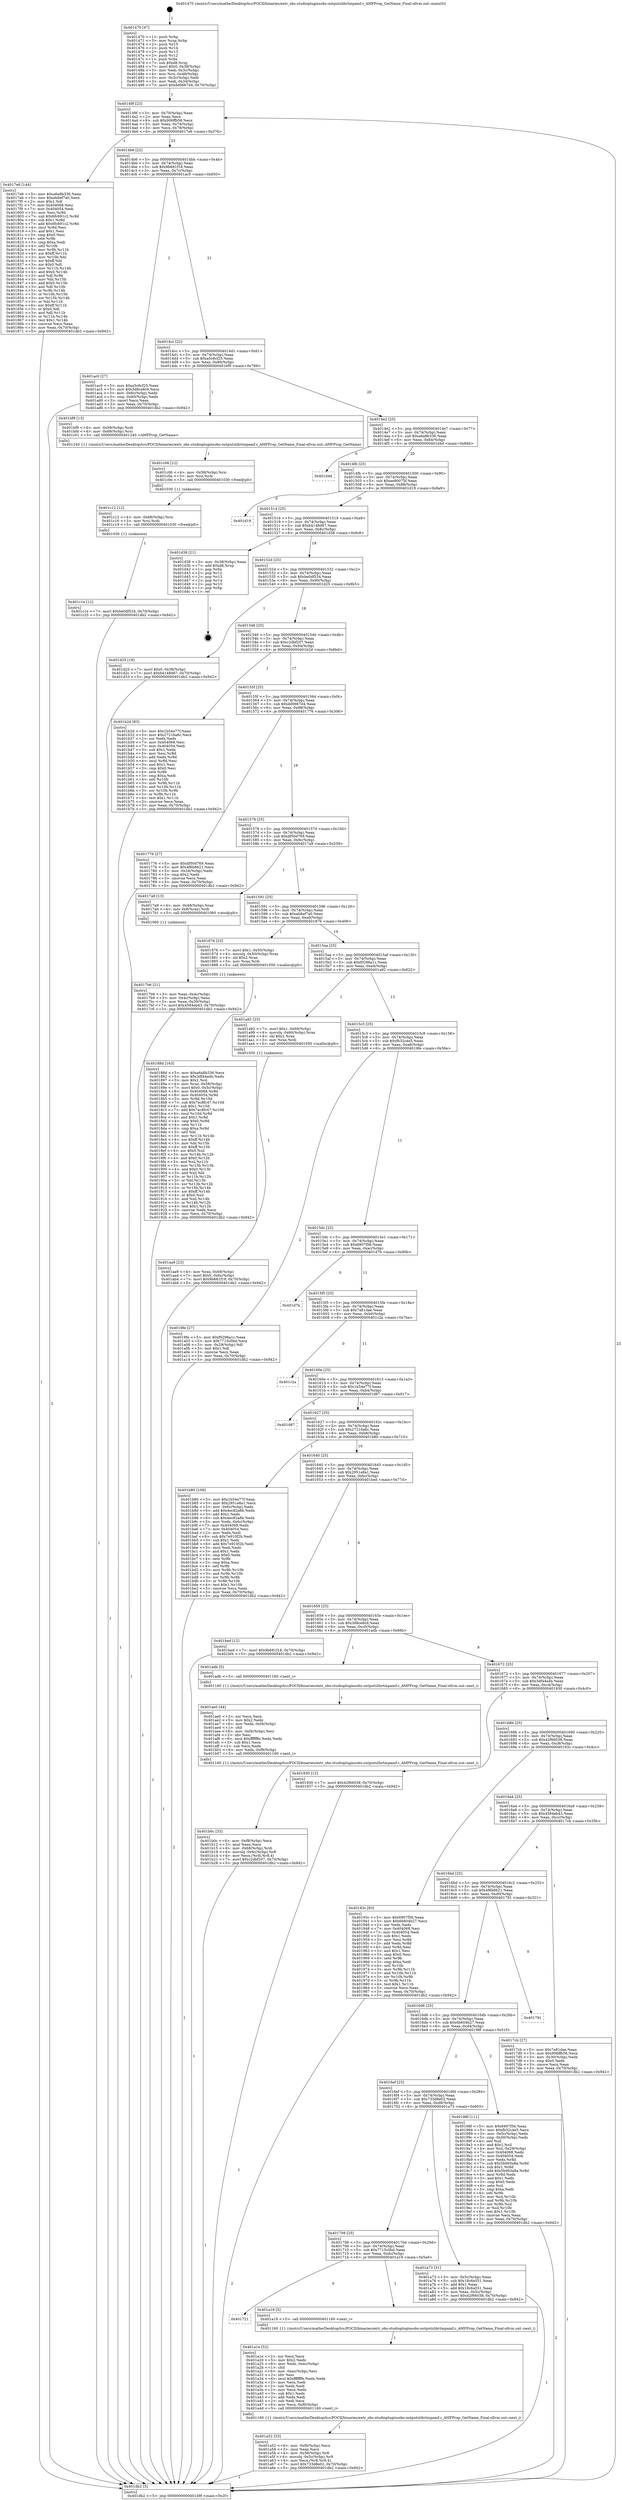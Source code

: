 digraph "0x401470" {
  label = "0x401470 (/mnt/c/Users/mathe/Desktop/tcc/POCII/binaries/extr_obs-studiopluginsobs-outputslibrtmpamf.c_AMFProp_GetName_Final-ollvm.out::main(0))"
  labelloc = "t"
  node[shape=record]

  Entry [label="",width=0.3,height=0.3,shape=circle,fillcolor=black,style=filled]
  "0x40149f" [label="{
     0x40149f [23]\l
     | [instrs]\l
     &nbsp;&nbsp;0x40149f \<+3\>: mov -0x70(%rbp),%eax\l
     &nbsp;&nbsp;0x4014a2 \<+2\>: mov %eax,%ecx\l
     &nbsp;&nbsp;0x4014a4 \<+6\>: sub $0x906ffb56,%ecx\l
     &nbsp;&nbsp;0x4014aa \<+3\>: mov %eax,-0x74(%rbp)\l
     &nbsp;&nbsp;0x4014ad \<+3\>: mov %ecx,-0x78(%rbp)\l
     &nbsp;&nbsp;0x4014b0 \<+6\>: je 00000000004017e6 \<main+0x376\>\l
  }"]
  "0x4017e6" [label="{
     0x4017e6 [144]\l
     | [instrs]\l
     &nbsp;&nbsp;0x4017e6 \<+5\>: mov $0xa6a8b336,%eax\l
     &nbsp;&nbsp;0x4017eb \<+5\>: mov $0xeb8ef7a0,%ecx\l
     &nbsp;&nbsp;0x4017f0 \<+2\>: mov $0x1,%dl\l
     &nbsp;&nbsp;0x4017f2 \<+7\>: mov 0x404068,%esi\l
     &nbsp;&nbsp;0x4017f9 \<+7\>: mov 0x404054,%edi\l
     &nbsp;&nbsp;0x401800 \<+3\>: mov %esi,%r8d\l
     &nbsp;&nbsp;0x401803 \<+7\>: sub $0x6fc691c2,%r8d\l
     &nbsp;&nbsp;0x40180a \<+4\>: sub $0x1,%r8d\l
     &nbsp;&nbsp;0x40180e \<+7\>: add $0x6fc691c2,%r8d\l
     &nbsp;&nbsp;0x401815 \<+4\>: imul %r8d,%esi\l
     &nbsp;&nbsp;0x401819 \<+3\>: and $0x1,%esi\l
     &nbsp;&nbsp;0x40181c \<+3\>: cmp $0x0,%esi\l
     &nbsp;&nbsp;0x40181f \<+4\>: sete %r9b\l
     &nbsp;&nbsp;0x401823 \<+3\>: cmp $0xa,%edi\l
     &nbsp;&nbsp;0x401826 \<+4\>: setl %r10b\l
     &nbsp;&nbsp;0x40182a \<+3\>: mov %r9b,%r11b\l
     &nbsp;&nbsp;0x40182d \<+4\>: xor $0xff,%r11b\l
     &nbsp;&nbsp;0x401831 \<+3\>: mov %r10b,%bl\l
     &nbsp;&nbsp;0x401834 \<+3\>: xor $0xff,%bl\l
     &nbsp;&nbsp;0x401837 \<+3\>: xor $0x0,%dl\l
     &nbsp;&nbsp;0x40183a \<+3\>: mov %r11b,%r14b\l
     &nbsp;&nbsp;0x40183d \<+4\>: and $0x0,%r14b\l
     &nbsp;&nbsp;0x401841 \<+3\>: and %dl,%r9b\l
     &nbsp;&nbsp;0x401844 \<+3\>: mov %bl,%r15b\l
     &nbsp;&nbsp;0x401847 \<+4\>: and $0x0,%r15b\l
     &nbsp;&nbsp;0x40184b \<+3\>: and %dl,%r10b\l
     &nbsp;&nbsp;0x40184e \<+3\>: or %r9b,%r14b\l
     &nbsp;&nbsp;0x401851 \<+3\>: or %r10b,%r15b\l
     &nbsp;&nbsp;0x401854 \<+3\>: xor %r15b,%r14b\l
     &nbsp;&nbsp;0x401857 \<+3\>: or %bl,%r11b\l
     &nbsp;&nbsp;0x40185a \<+4\>: xor $0xff,%r11b\l
     &nbsp;&nbsp;0x40185e \<+3\>: or $0x0,%dl\l
     &nbsp;&nbsp;0x401861 \<+3\>: and %dl,%r11b\l
     &nbsp;&nbsp;0x401864 \<+3\>: or %r11b,%r14b\l
     &nbsp;&nbsp;0x401867 \<+4\>: test $0x1,%r14b\l
     &nbsp;&nbsp;0x40186b \<+3\>: cmovne %ecx,%eax\l
     &nbsp;&nbsp;0x40186e \<+3\>: mov %eax,-0x70(%rbp)\l
     &nbsp;&nbsp;0x401871 \<+5\>: jmp 0000000000401db2 \<main+0x942\>\l
  }"]
  "0x4014b6" [label="{
     0x4014b6 [22]\l
     | [instrs]\l
     &nbsp;&nbsp;0x4014b6 \<+5\>: jmp 00000000004014bb \<main+0x4b\>\l
     &nbsp;&nbsp;0x4014bb \<+3\>: mov -0x74(%rbp),%eax\l
     &nbsp;&nbsp;0x4014be \<+5\>: sub $0x9b681f18,%eax\l
     &nbsp;&nbsp;0x4014c3 \<+3\>: mov %eax,-0x7c(%rbp)\l
     &nbsp;&nbsp;0x4014c6 \<+6\>: je 0000000000401ac0 \<main+0x650\>\l
  }"]
  Exit [label="",width=0.3,height=0.3,shape=circle,fillcolor=black,style=filled,peripheries=2]
  "0x401ac0" [label="{
     0x401ac0 [27]\l
     | [instrs]\l
     &nbsp;&nbsp;0x401ac0 \<+5\>: mov $0xa5c6cf25,%eax\l
     &nbsp;&nbsp;0x401ac5 \<+5\>: mov $0x3d8ce8c9,%ecx\l
     &nbsp;&nbsp;0x401aca \<+3\>: mov -0x6c(%rbp),%edx\l
     &nbsp;&nbsp;0x401acd \<+3\>: cmp -0x60(%rbp),%edx\l
     &nbsp;&nbsp;0x401ad0 \<+3\>: cmovl %ecx,%eax\l
     &nbsp;&nbsp;0x401ad3 \<+3\>: mov %eax,-0x70(%rbp)\l
     &nbsp;&nbsp;0x401ad6 \<+5\>: jmp 0000000000401db2 \<main+0x942\>\l
  }"]
  "0x4014cc" [label="{
     0x4014cc [22]\l
     | [instrs]\l
     &nbsp;&nbsp;0x4014cc \<+5\>: jmp 00000000004014d1 \<main+0x61\>\l
     &nbsp;&nbsp;0x4014d1 \<+3\>: mov -0x74(%rbp),%eax\l
     &nbsp;&nbsp;0x4014d4 \<+5\>: sub $0xa5c6cf25,%eax\l
     &nbsp;&nbsp;0x4014d9 \<+3\>: mov %eax,-0x80(%rbp)\l
     &nbsp;&nbsp;0x4014dc \<+6\>: je 0000000000401bf9 \<main+0x789\>\l
  }"]
  "0x401c1e" [label="{
     0x401c1e [12]\l
     | [instrs]\l
     &nbsp;&nbsp;0x401c1e \<+7\>: movl $0xbe0df534,-0x70(%rbp)\l
     &nbsp;&nbsp;0x401c25 \<+5\>: jmp 0000000000401db2 \<main+0x942\>\l
  }"]
  "0x401bf9" [label="{
     0x401bf9 [13]\l
     | [instrs]\l
     &nbsp;&nbsp;0x401bf9 \<+4\>: mov -0x58(%rbp),%rdi\l
     &nbsp;&nbsp;0x401bfd \<+4\>: mov -0x68(%rbp),%rsi\l
     &nbsp;&nbsp;0x401c01 \<+5\>: call 0000000000401240 \<AMFProp_GetName\>\l
     | [calls]\l
     &nbsp;&nbsp;0x401240 \{1\} (/mnt/c/Users/mathe/Desktop/tcc/POCII/binaries/extr_obs-studiopluginsobs-outputslibrtmpamf.c_AMFProp_GetName_Final-ollvm.out::AMFProp_GetName)\l
  }"]
  "0x4014e2" [label="{
     0x4014e2 [25]\l
     | [instrs]\l
     &nbsp;&nbsp;0x4014e2 \<+5\>: jmp 00000000004014e7 \<main+0x77\>\l
     &nbsp;&nbsp;0x4014e7 \<+3\>: mov -0x74(%rbp),%eax\l
     &nbsp;&nbsp;0x4014ea \<+5\>: sub $0xa6a8b336,%eax\l
     &nbsp;&nbsp;0x4014ef \<+6\>: mov %eax,-0x84(%rbp)\l
     &nbsp;&nbsp;0x4014f5 \<+6\>: je 0000000000401d4d \<main+0x8dd\>\l
  }"]
  "0x401c12" [label="{
     0x401c12 [12]\l
     | [instrs]\l
     &nbsp;&nbsp;0x401c12 \<+4\>: mov -0x68(%rbp),%rsi\l
     &nbsp;&nbsp;0x401c16 \<+3\>: mov %rsi,%rdi\l
     &nbsp;&nbsp;0x401c19 \<+5\>: call 0000000000401030 \<free@plt\>\l
     | [calls]\l
     &nbsp;&nbsp;0x401030 \{1\} (unknown)\l
  }"]
  "0x401d4d" [label="{
     0x401d4d\l
  }", style=dashed]
  "0x4014fb" [label="{
     0x4014fb [25]\l
     | [instrs]\l
     &nbsp;&nbsp;0x4014fb \<+5\>: jmp 0000000000401500 \<main+0x90\>\l
     &nbsp;&nbsp;0x401500 \<+3\>: mov -0x74(%rbp),%eax\l
     &nbsp;&nbsp;0x401503 \<+5\>: sub $0xae90075f,%eax\l
     &nbsp;&nbsp;0x401508 \<+6\>: mov %eax,-0x88(%rbp)\l
     &nbsp;&nbsp;0x40150e \<+6\>: je 0000000000401d19 \<main+0x8a9\>\l
  }"]
  "0x401c06" [label="{
     0x401c06 [12]\l
     | [instrs]\l
     &nbsp;&nbsp;0x401c06 \<+4\>: mov -0x58(%rbp),%rsi\l
     &nbsp;&nbsp;0x401c0a \<+3\>: mov %rsi,%rdi\l
     &nbsp;&nbsp;0x401c0d \<+5\>: call 0000000000401030 \<free@plt\>\l
     | [calls]\l
     &nbsp;&nbsp;0x401030 \{1\} (unknown)\l
  }"]
  "0x401d19" [label="{
     0x401d19\l
  }", style=dashed]
  "0x401514" [label="{
     0x401514 [25]\l
     | [instrs]\l
     &nbsp;&nbsp;0x401514 \<+5\>: jmp 0000000000401519 \<main+0xa9\>\l
     &nbsp;&nbsp;0x401519 \<+3\>: mov -0x74(%rbp),%eax\l
     &nbsp;&nbsp;0x40151c \<+5\>: sub $0xb4148d67,%eax\l
     &nbsp;&nbsp;0x401521 \<+6\>: mov %eax,-0x8c(%rbp)\l
     &nbsp;&nbsp;0x401527 \<+6\>: je 0000000000401d38 \<main+0x8c8\>\l
  }"]
  "0x401b0c" [label="{
     0x401b0c [33]\l
     | [instrs]\l
     &nbsp;&nbsp;0x401b0c \<+6\>: mov -0xf8(%rbp),%ecx\l
     &nbsp;&nbsp;0x401b12 \<+3\>: imul %eax,%ecx\l
     &nbsp;&nbsp;0x401b15 \<+4\>: mov -0x68(%rbp),%rdi\l
     &nbsp;&nbsp;0x401b19 \<+4\>: movslq -0x6c(%rbp),%r8\l
     &nbsp;&nbsp;0x401b1d \<+4\>: mov %ecx,(%rdi,%r8,4)\l
     &nbsp;&nbsp;0x401b21 \<+7\>: movl $0xc2dbf207,-0x70(%rbp)\l
     &nbsp;&nbsp;0x401b28 \<+5\>: jmp 0000000000401db2 \<main+0x942\>\l
  }"]
  "0x401d38" [label="{
     0x401d38 [21]\l
     | [instrs]\l
     &nbsp;&nbsp;0x401d38 \<+3\>: mov -0x38(%rbp),%eax\l
     &nbsp;&nbsp;0x401d3b \<+7\>: add $0xd8,%rsp\l
     &nbsp;&nbsp;0x401d42 \<+1\>: pop %rbx\l
     &nbsp;&nbsp;0x401d43 \<+2\>: pop %r12\l
     &nbsp;&nbsp;0x401d45 \<+2\>: pop %r13\l
     &nbsp;&nbsp;0x401d47 \<+2\>: pop %r14\l
     &nbsp;&nbsp;0x401d49 \<+2\>: pop %r15\l
     &nbsp;&nbsp;0x401d4b \<+1\>: pop %rbp\l
     &nbsp;&nbsp;0x401d4c \<+1\>: ret\l
  }"]
  "0x40152d" [label="{
     0x40152d [25]\l
     | [instrs]\l
     &nbsp;&nbsp;0x40152d \<+5\>: jmp 0000000000401532 \<main+0xc2\>\l
     &nbsp;&nbsp;0x401532 \<+3\>: mov -0x74(%rbp),%eax\l
     &nbsp;&nbsp;0x401535 \<+5\>: sub $0xbe0df534,%eax\l
     &nbsp;&nbsp;0x40153a \<+6\>: mov %eax,-0x90(%rbp)\l
     &nbsp;&nbsp;0x401540 \<+6\>: je 0000000000401d25 \<main+0x8b5\>\l
  }"]
  "0x401ae0" [label="{
     0x401ae0 [44]\l
     | [instrs]\l
     &nbsp;&nbsp;0x401ae0 \<+2\>: xor %ecx,%ecx\l
     &nbsp;&nbsp;0x401ae2 \<+5\>: mov $0x2,%edx\l
     &nbsp;&nbsp;0x401ae7 \<+6\>: mov %edx,-0xf4(%rbp)\l
     &nbsp;&nbsp;0x401aed \<+1\>: cltd\l
     &nbsp;&nbsp;0x401aee \<+6\>: mov -0xf4(%rbp),%esi\l
     &nbsp;&nbsp;0x401af4 \<+2\>: idiv %esi\l
     &nbsp;&nbsp;0x401af6 \<+6\>: imul $0xfffffffe,%edx,%edx\l
     &nbsp;&nbsp;0x401afc \<+3\>: sub $0x1,%ecx\l
     &nbsp;&nbsp;0x401aff \<+2\>: sub %ecx,%edx\l
     &nbsp;&nbsp;0x401b01 \<+6\>: mov %edx,-0xf8(%rbp)\l
     &nbsp;&nbsp;0x401b07 \<+5\>: call 0000000000401160 \<next_i\>\l
     | [calls]\l
     &nbsp;&nbsp;0x401160 \{1\} (/mnt/c/Users/mathe/Desktop/tcc/POCII/binaries/extr_obs-studiopluginsobs-outputslibrtmpamf.c_AMFProp_GetName_Final-ollvm.out::next_i)\l
  }"]
  "0x401d25" [label="{
     0x401d25 [19]\l
     | [instrs]\l
     &nbsp;&nbsp;0x401d25 \<+7\>: movl $0x0,-0x38(%rbp)\l
     &nbsp;&nbsp;0x401d2c \<+7\>: movl $0xb4148d67,-0x70(%rbp)\l
     &nbsp;&nbsp;0x401d33 \<+5\>: jmp 0000000000401db2 \<main+0x942\>\l
  }"]
  "0x401546" [label="{
     0x401546 [25]\l
     | [instrs]\l
     &nbsp;&nbsp;0x401546 \<+5\>: jmp 000000000040154b \<main+0xdb\>\l
     &nbsp;&nbsp;0x40154b \<+3\>: mov -0x74(%rbp),%eax\l
     &nbsp;&nbsp;0x40154e \<+5\>: sub $0xc2dbf207,%eax\l
     &nbsp;&nbsp;0x401553 \<+6\>: mov %eax,-0x94(%rbp)\l
     &nbsp;&nbsp;0x401559 \<+6\>: je 0000000000401b2d \<main+0x6bd\>\l
  }"]
  "0x401aa9" [label="{
     0x401aa9 [23]\l
     | [instrs]\l
     &nbsp;&nbsp;0x401aa9 \<+4\>: mov %rax,-0x68(%rbp)\l
     &nbsp;&nbsp;0x401aad \<+7\>: movl $0x0,-0x6c(%rbp)\l
     &nbsp;&nbsp;0x401ab4 \<+7\>: movl $0x9b681f18,-0x70(%rbp)\l
     &nbsp;&nbsp;0x401abb \<+5\>: jmp 0000000000401db2 \<main+0x942\>\l
  }"]
  "0x401b2d" [label="{
     0x401b2d [83]\l
     | [instrs]\l
     &nbsp;&nbsp;0x401b2d \<+5\>: mov $0x1b54e77f,%eax\l
     &nbsp;&nbsp;0x401b32 \<+5\>: mov $0x27216a6c,%ecx\l
     &nbsp;&nbsp;0x401b37 \<+2\>: xor %edx,%edx\l
     &nbsp;&nbsp;0x401b39 \<+7\>: mov 0x404068,%esi\l
     &nbsp;&nbsp;0x401b40 \<+7\>: mov 0x404054,%edi\l
     &nbsp;&nbsp;0x401b47 \<+3\>: sub $0x1,%edx\l
     &nbsp;&nbsp;0x401b4a \<+3\>: mov %esi,%r8d\l
     &nbsp;&nbsp;0x401b4d \<+3\>: add %edx,%r8d\l
     &nbsp;&nbsp;0x401b50 \<+4\>: imul %r8d,%esi\l
     &nbsp;&nbsp;0x401b54 \<+3\>: and $0x1,%esi\l
     &nbsp;&nbsp;0x401b57 \<+3\>: cmp $0x0,%esi\l
     &nbsp;&nbsp;0x401b5a \<+4\>: sete %r9b\l
     &nbsp;&nbsp;0x401b5e \<+3\>: cmp $0xa,%edi\l
     &nbsp;&nbsp;0x401b61 \<+4\>: setl %r10b\l
     &nbsp;&nbsp;0x401b65 \<+3\>: mov %r9b,%r11b\l
     &nbsp;&nbsp;0x401b68 \<+3\>: and %r10b,%r11b\l
     &nbsp;&nbsp;0x401b6b \<+3\>: xor %r10b,%r9b\l
     &nbsp;&nbsp;0x401b6e \<+3\>: or %r9b,%r11b\l
     &nbsp;&nbsp;0x401b71 \<+4\>: test $0x1,%r11b\l
     &nbsp;&nbsp;0x401b75 \<+3\>: cmovne %ecx,%eax\l
     &nbsp;&nbsp;0x401b78 \<+3\>: mov %eax,-0x70(%rbp)\l
     &nbsp;&nbsp;0x401b7b \<+5\>: jmp 0000000000401db2 \<main+0x942\>\l
  }"]
  "0x40155f" [label="{
     0x40155f [25]\l
     | [instrs]\l
     &nbsp;&nbsp;0x40155f \<+5\>: jmp 0000000000401564 \<main+0xf4\>\l
     &nbsp;&nbsp;0x401564 \<+3\>: mov -0x74(%rbp),%eax\l
     &nbsp;&nbsp;0x401567 \<+5\>: sub $0xdd0667d4,%eax\l
     &nbsp;&nbsp;0x40156c \<+6\>: mov %eax,-0x98(%rbp)\l
     &nbsp;&nbsp;0x401572 \<+6\>: je 0000000000401776 \<main+0x306\>\l
  }"]
  "0x401a52" [label="{
     0x401a52 [33]\l
     | [instrs]\l
     &nbsp;&nbsp;0x401a52 \<+6\>: mov -0xf0(%rbp),%ecx\l
     &nbsp;&nbsp;0x401a58 \<+3\>: imul %eax,%ecx\l
     &nbsp;&nbsp;0x401a5b \<+4\>: mov -0x58(%rbp),%r8\l
     &nbsp;&nbsp;0x401a5f \<+4\>: movslq -0x5c(%rbp),%r9\l
     &nbsp;&nbsp;0x401a63 \<+4\>: mov %ecx,(%r8,%r9,4)\l
     &nbsp;&nbsp;0x401a67 \<+7\>: movl $0x733d8e02,-0x70(%rbp)\l
     &nbsp;&nbsp;0x401a6e \<+5\>: jmp 0000000000401db2 \<main+0x942\>\l
  }"]
  "0x401776" [label="{
     0x401776 [27]\l
     | [instrs]\l
     &nbsp;&nbsp;0x401776 \<+5\>: mov $0xdf50d769,%eax\l
     &nbsp;&nbsp;0x40177b \<+5\>: mov $0x4f6b8621,%ecx\l
     &nbsp;&nbsp;0x401780 \<+3\>: mov -0x34(%rbp),%edx\l
     &nbsp;&nbsp;0x401783 \<+3\>: cmp $0x2,%edx\l
     &nbsp;&nbsp;0x401786 \<+3\>: cmovne %ecx,%eax\l
     &nbsp;&nbsp;0x401789 \<+3\>: mov %eax,-0x70(%rbp)\l
     &nbsp;&nbsp;0x40178c \<+5\>: jmp 0000000000401db2 \<main+0x942\>\l
  }"]
  "0x401578" [label="{
     0x401578 [25]\l
     | [instrs]\l
     &nbsp;&nbsp;0x401578 \<+5\>: jmp 000000000040157d \<main+0x10d\>\l
     &nbsp;&nbsp;0x40157d \<+3\>: mov -0x74(%rbp),%eax\l
     &nbsp;&nbsp;0x401580 \<+5\>: sub $0xdf50d769,%eax\l
     &nbsp;&nbsp;0x401585 \<+6\>: mov %eax,-0x9c(%rbp)\l
     &nbsp;&nbsp;0x40158b \<+6\>: je 00000000004017a9 \<main+0x339\>\l
  }"]
  "0x401db2" [label="{
     0x401db2 [5]\l
     | [instrs]\l
     &nbsp;&nbsp;0x401db2 \<+5\>: jmp 000000000040149f \<main+0x2f\>\l
  }"]
  "0x401470" [label="{
     0x401470 [47]\l
     | [instrs]\l
     &nbsp;&nbsp;0x401470 \<+1\>: push %rbp\l
     &nbsp;&nbsp;0x401471 \<+3\>: mov %rsp,%rbp\l
     &nbsp;&nbsp;0x401474 \<+2\>: push %r15\l
     &nbsp;&nbsp;0x401476 \<+2\>: push %r14\l
     &nbsp;&nbsp;0x401478 \<+2\>: push %r13\l
     &nbsp;&nbsp;0x40147a \<+2\>: push %r12\l
     &nbsp;&nbsp;0x40147c \<+1\>: push %rbx\l
     &nbsp;&nbsp;0x40147d \<+7\>: sub $0xd8,%rsp\l
     &nbsp;&nbsp;0x401484 \<+7\>: movl $0x0,-0x38(%rbp)\l
     &nbsp;&nbsp;0x40148b \<+3\>: mov %edi,-0x3c(%rbp)\l
     &nbsp;&nbsp;0x40148e \<+4\>: mov %rsi,-0x48(%rbp)\l
     &nbsp;&nbsp;0x401492 \<+3\>: mov -0x3c(%rbp),%edi\l
     &nbsp;&nbsp;0x401495 \<+3\>: mov %edi,-0x34(%rbp)\l
     &nbsp;&nbsp;0x401498 \<+7\>: movl $0xdd0667d4,-0x70(%rbp)\l
  }"]
  "0x401a1e" [label="{
     0x401a1e [52]\l
     | [instrs]\l
     &nbsp;&nbsp;0x401a1e \<+2\>: xor %ecx,%ecx\l
     &nbsp;&nbsp;0x401a20 \<+5\>: mov $0x2,%edx\l
     &nbsp;&nbsp;0x401a25 \<+6\>: mov %edx,-0xec(%rbp)\l
     &nbsp;&nbsp;0x401a2b \<+1\>: cltd\l
     &nbsp;&nbsp;0x401a2c \<+6\>: mov -0xec(%rbp),%esi\l
     &nbsp;&nbsp;0x401a32 \<+2\>: idiv %esi\l
     &nbsp;&nbsp;0x401a34 \<+6\>: imul $0xfffffffe,%edx,%edx\l
     &nbsp;&nbsp;0x401a3a \<+2\>: mov %ecx,%edi\l
     &nbsp;&nbsp;0x401a3c \<+2\>: sub %edx,%edi\l
     &nbsp;&nbsp;0x401a3e \<+2\>: mov %ecx,%edx\l
     &nbsp;&nbsp;0x401a40 \<+3\>: sub $0x1,%edx\l
     &nbsp;&nbsp;0x401a43 \<+2\>: add %edx,%edi\l
     &nbsp;&nbsp;0x401a45 \<+2\>: sub %edi,%ecx\l
     &nbsp;&nbsp;0x401a47 \<+6\>: mov %ecx,-0xf0(%rbp)\l
     &nbsp;&nbsp;0x401a4d \<+5\>: call 0000000000401160 \<next_i\>\l
     | [calls]\l
     &nbsp;&nbsp;0x401160 \{1\} (/mnt/c/Users/mathe/Desktop/tcc/POCII/binaries/extr_obs-studiopluginsobs-outputslibrtmpamf.c_AMFProp_GetName_Final-ollvm.out::next_i)\l
  }"]
  "0x4017a9" [label="{
     0x4017a9 [13]\l
     | [instrs]\l
     &nbsp;&nbsp;0x4017a9 \<+4\>: mov -0x48(%rbp),%rax\l
     &nbsp;&nbsp;0x4017ad \<+4\>: mov 0x8(%rax),%rdi\l
     &nbsp;&nbsp;0x4017b1 \<+5\>: call 0000000000401060 \<atoi@plt\>\l
     | [calls]\l
     &nbsp;&nbsp;0x401060 \{1\} (unknown)\l
  }"]
  "0x401591" [label="{
     0x401591 [25]\l
     | [instrs]\l
     &nbsp;&nbsp;0x401591 \<+5\>: jmp 0000000000401596 \<main+0x126\>\l
     &nbsp;&nbsp;0x401596 \<+3\>: mov -0x74(%rbp),%eax\l
     &nbsp;&nbsp;0x401599 \<+5\>: sub $0xeb8ef7a0,%eax\l
     &nbsp;&nbsp;0x40159e \<+6\>: mov %eax,-0xa0(%rbp)\l
     &nbsp;&nbsp;0x4015a4 \<+6\>: je 0000000000401876 \<main+0x406\>\l
  }"]
  "0x4017b6" [label="{
     0x4017b6 [21]\l
     | [instrs]\l
     &nbsp;&nbsp;0x4017b6 \<+3\>: mov %eax,-0x4c(%rbp)\l
     &nbsp;&nbsp;0x4017b9 \<+3\>: mov -0x4c(%rbp),%eax\l
     &nbsp;&nbsp;0x4017bc \<+3\>: mov %eax,-0x30(%rbp)\l
     &nbsp;&nbsp;0x4017bf \<+7\>: movl $0x4584eb43,-0x70(%rbp)\l
     &nbsp;&nbsp;0x4017c6 \<+5\>: jmp 0000000000401db2 \<main+0x942\>\l
  }"]
  "0x401721" [label="{
     0x401721\l
  }", style=dashed]
  "0x401876" [label="{
     0x401876 [23]\l
     | [instrs]\l
     &nbsp;&nbsp;0x401876 \<+7\>: movl $0x1,-0x50(%rbp)\l
     &nbsp;&nbsp;0x40187d \<+4\>: movslq -0x50(%rbp),%rax\l
     &nbsp;&nbsp;0x401881 \<+4\>: shl $0x2,%rax\l
     &nbsp;&nbsp;0x401885 \<+3\>: mov %rax,%rdi\l
     &nbsp;&nbsp;0x401888 \<+5\>: call 0000000000401050 \<malloc@plt\>\l
     | [calls]\l
     &nbsp;&nbsp;0x401050 \{1\} (unknown)\l
  }"]
  "0x4015aa" [label="{
     0x4015aa [25]\l
     | [instrs]\l
     &nbsp;&nbsp;0x4015aa \<+5\>: jmp 00000000004015af \<main+0x13f\>\l
     &nbsp;&nbsp;0x4015af \<+3\>: mov -0x74(%rbp),%eax\l
     &nbsp;&nbsp;0x4015b2 \<+5\>: sub $0xf0296a1c,%eax\l
     &nbsp;&nbsp;0x4015b7 \<+6\>: mov %eax,-0xa4(%rbp)\l
     &nbsp;&nbsp;0x4015bd \<+6\>: je 0000000000401a92 \<main+0x622\>\l
  }"]
  "0x401a19" [label="{
     0x401a19 [5]\l
     | [instrs]\l
     &nbsp;&nbsp;0x401a19 \<+5\>: call 0000000000401160 \<next_i\>\l
     | [calls]\l
     &nbsp;&nbsp;0x401160 \{1\} (/mnt/c/Users/mathe/Desktop/tcc/POCII/binaries/extr_obs-studiopluginsobs-outputslibrtmpamf.c_AMFProp_GetName_Final-ollvm.out::next_i)\l
  }"]
  "0x401a92" [label="{
     0x401a92 [23]\l
     | [instrs]\l
     &nbsp;&nbsp;0x401a92 \<+7\>: movl $0x1,-0x60(%rbp)\l
     &nbsp;&nbsp;0x401a99 \<+4\>: movslq -0x60(%rbp),%rax\l
     &nbsp;&nbsp;0x401a9d \<+4\>: shl $0x2,%rax\l
     &nbsp;&nbsp;0x401aa1 \<+3\>: mov %rax,%rdi\l
     &nbsp;&nbsp;0x401aa4 \<+5\>: call 0000000000401050 \<malloc@plt\>\l
     | [calls]\l
     &nbsp;&nbsp;0x401050 \{1\} (unknown)\l
  }"]
  "0x4015c3" [label="{
     0x4015c3 [25]\l
     | [instrs]\l
     &nbsp;&nbsp;0x4015c3 \<+5\>: jmp 00000000004015c8 \<main+0x158\>\l
     &nbsp;&nbsp;0x4015c8 \<+3\>: mov -0x74(%rbp),%eax\l
     &nbsp;&nbsp;0x4015cb \<+5\>: sub $0xfb32c4e5,%eax\l
     &nbsp;&nbsp;0x4015d0 \<+6\>: mov %eax,-0xa8(%rbp)\l
     &nbsp;&nbsp;0x4015d6 \<+6\>: je 00000000004019fe \<main+0x58e\>\l
  }"]
  "0x401708" [label="{
     0x401708 [25]\l
     | [instrs]\l
     &nbsp;&nbsp;0x401708 \<+5\>: jmp 000000000040170d \<main+0x29d\>\l
     &nbsp;&nbsp;0x40170d \<+3\>: mov -0x74(%rbp),%eax\l
     &nbsp;&nbsp;0x401710 \<+5\>: sub $0x7715c0bd,%eax\l
     &nbsp;&nbsp;0x401715 \<+6\>: mov %eax,-0xdc(%rbp)\l
     &nbsp;&nbsp;0x40171b \<+6\>: je 0000000000401a19 \<main+0x5a9\>\l
  }"]
  "0x4019fe" [label="{
     0x4019fe [27]\l
     | [instrs]\l
     &nbsp;&nbsp;0x4019fe \<+5\>: mov $0xf0296a1c,%eax\l
     &nbsp;&nbsp;0x401a03 \<+5\>: mov $0x7715c0bd,%ecx\l
     &nbsp;&nbsp;0x401a08 \<+3\>: mov -0x29(%rbp),%dl\l
     &nbsp;&nbsp;0x401a0b \<+3\>: test $0x1,%dl\l
     &nbsp;&nbsp;0x401a0e \<+3\>: cmovne %ecx,%eax\l
     &nbsp;&nbsp;0x401a11 \<+3\>: mov %eax,-0x70(%rbp)\l
     &nbsp;&nbsp;0x401a14 \<+5\>: jmp 0000000000401db2 \<main+0x942\>\l
  }"]
  "0x4015dc" [label="{
     0x4015dc [25]\l
     | [instrs]\l
     &nbsp;&nbsp;0x4015dc \<+5\>: jmp 00000000004015e1 \<main+0x171\>\l
     &nbsp;&nbsp;0x4015e1 \<+3\>: mov -0x74(%rbp),%eax\l
     &nbsp;&nbsp;0x4015e4 \<+5\>: sub $0x6907f56,%eax\l
     &nbsp;&nbsp;0x4015e9 \<+6\>: mov %eax,-0xac(%rbp)\l
     &nbsp;&nbsp;0x4015ef \<+6\>: je 0000000000401d7b \<main+0x90b\>\l
  }"]
  "0x401a73" [label="{
     0x401a73 [31]\l
     | [instrs]\l
     &nbsp;&nbsp;0x401a73 \<+3\>: mov -0x5c(%rbp),%eax\l
     &nbsp;&nbsp;0x401a76 \<+5\>: sub $0x18c6a551,%eax\l
     &nbsp;&nbsp;0x401a7b \<+3\>: add $0x1,%eax\l
     &nbsp;&nbsp;0x401a7e \<+5\>: add $0x18c6a551,%eax\l
     &nbsp;&nbsp;0x401a83 \<+3\>: mov %eax,-0x5c(%rbp)\l
     &nbsp;&nbsp;0x401a86 \<+7\>: movl $0x42f66038,-0x70(%rbp)\l
     &nbsp;&nbsp;0x401a8d \<+5\>: jmp 0000000000401db2 \<main+0x942\>\l
  }"]
  "0x401d7b" [label="{
     0x401d7b\l
  }", style=dashed]
  "0x4015f5" [label="{
     0x4015f5 [25]\l
     | [instrs]\l
     &nbsp;&nbsp;0x4015f5 \<+5\>: jmp 00000000004015fa \<main+0x18a\>\l
     &nbsp;&nbsp;0x4015fa \<+3\>: mov -0x74(%rbp),%eax\l
     &nbsp;&nbsp;0x4015fd \<+5\>: sub $0x7a81dae,%eax\l
     &nbsp;&nbsp;0x401602 \<+6\>: mov %eax,-0xb0(%rbp)\l
     &nbsp;&nbsp;0x401608 \<+6\>: je 0000000000401c2a \<main+0x7ba\>\l
  }"]
  "0x4016ef" [label="{
     0x4016ef [25]\l
     | [instrs]\l
     &nbsp;&nbsp;0x4016ef \<+5\>: jmp 00000000004016f4 \<main+0x284\>\l
     &nbsp;&nbsp;0x4016f4 \<+3\>: mov -0x74(%rbp),%eax\l
     &nbsp;&nbsp;0x4016f7 \<+5\>: sub $0x733d8e02,%eax\l
     &nbsp;&nbsp;0x4016fc \<+6\>: mov %eax,-0xd8(%rbp)\l
     &nbsp;&nbsp;0x401702 \<+6\>: je 0000000000401a73 \<main+0x603\>\l
  }"]
  "0x401c2a" [label="{
     0x401c2a\l
  }", style=dashed]
  "0x40160e" [label="{
     0x40160e [25]\l
     | [instrs]\l
     &nbsp;&nbsp;0x40160e \<+5\>: jmp 0000000000401613 \<main+0x1a3\>\l
     &nbsp;&nbsp;0x401613 \<+3\>: mov -0x74(%rbp),%eax\l
     &nbsp;&nbsp;0x401616 \<+5\>: sub $0x1b54e77f,%eax\l
     &nbsp;&nbsp;0x40161b \<+6\>: mov %eax,-0xb4(%rbp)\l
     &nbsp;&nbsp;0x401621 \<+6\>: je 0000000000401d87 \<main+0x917\>\l
  }"]
  "0x40198f" [label="{
     0x40198f [111]\l
     | [instrs]\l
     &nbsp;&nbsp;0x40198f \<+5\>: mov $0x6907f56,%eax\l
     &nbsp;&nbsp;0x401994 \<+5\>: mov $0xfb32c4e5,%ecx\l
     &nbsp;&nbsp;0x401999 \<+3\>: mov -0x5c(%rbp),%edx\l
     &nbsp;&nbsp;0x40199c \<+3\>: cmp -0x50(%rbp),%edx\l
     &nbsp;&nbsp;0x40199f \<+4\>: setl %sil\l
     &nbsp;&nbsp;0x4019a3 \<+4\>: and $0x1,%sil\l
     &nbsp;&nbsp;0x4019a7 \<+4\>: mov %sil,-0x29(%rbp)\l
     &nbsp;&nbsp;0x4019ab \<+7\>: mov 0x404068,%edx\l
     &nbsp;&nbsp;0x4019b2 \<+7\>: mov 0x404054,%edi\l
     &nbsp;&nbsp;0x4019b9 \<+3\>: mov %edx,%r8d\l
     &nbsp;&nbsp;0x4019bc \<+7\>: sub $0x5b993a8a,%r8d\l
     &nbsp;&nbsp;0x4019c3 \<+4\>: sub $0x1,%r8d\l
     &nbsp;&nbsp;0x4019c7 \<+7\>: add $0x5b993a8a,%r8d\l
     &nbsp;&nbsp;0x4019ce \<+4\>: imul %r8d,%edx\l
     &nbsp;&nbsp;0x4019d2 \<+3\>: and $0x1,%edx\l
     &nbsp;&nbsp;0x4019d5 \<+3\>: cmp $0x0,%edx\l
     &nbsp;&nbsp;0x4019d8 \<+4\>: sete %sil\l
     &nbsp;&nbsp;0x4019dc \<+3\>: cmp $0xa,%edi\l
     &nbsp;&nbsp;0x4019df \<+4\>: setl %r9b\l
     &nbsp;&nbsp;0x4019e3 \<+3\>: mov %sil,%r10b\l
     &nbsp;&nbsp;0x4019e6 \<+3\>: and %r9b,%r10b\l
     &nbsp;&nbsp;0x4019e9 \<+3\>: xor %r9b,%sil\l
     &nbsp;&nbsp;0x4019ec \<+3\>: or %sil,%r10b\l
     &nbsp;&nbsp;0x4019ef \<+4\>: test $0x1,%r10b\l
     &nbsp;&nbsp;0x4019f3 \<+3\>: cmovne %ecx,%eax\l
     &nbsp;&nbsp;0x4019f6 \<+3\>: mov %eax,-0x70(%rbp)\l
     &nbsp;&nbsp;0x4019f9 \<+5\>: jmp 0000000000401db2 \<main+0x942\>\l
  }"]
  "0x401d87" [label="{
     0x401d87\l
  }", style=dashed]
  "0x401627" [label="{
     0x401627 [25]\l
     | [instrs]\l
     &nbsp;&nbsp;0x401627 \<+5\>: jmp 000000000040162c \<main+0x1bc\>\l
     &nbsp;&nbsp;0x40162c \<+3\>: mov -0x74(%rbp),%eax\l
     &nbsp;&nbsp;0x40162f \<+5\>: sub $0x27216a6c,%eax\l
     &nbsp;&nbsp;0x401634 \<+6\>: mov %eax,-0xb8(%rbp)\l
     &nbsp;&nbsp;0x40163a \<+6\>: je 0000000000401b80 \<main+0x710\>\l
  }"]
  "0x4016d6" [label="{
     0x4016d6 [25]\l
     | [instrs]\l
     &nbsp;&nbsp;0x4016d6 \<+5\>: jmp 00000000004016db \<main+0x26b\>\l
     &nbsp;&nbsp;0x4016db \<+3\>: mov -0x74(%rbp),%eax\l
     &nbsp;&nbsp;0x4016de \<+5\>: sub $0x6b604b27,%eax\l
     &nbsp;&nbsp;0x4016e3 \<+6\>: mov %eax,-0xd4(%rbp)\l
     &nbsp;&nbsp;0x4016e9 \<+6\>: je 000000000040198f \<main+0x51f\>\l
  }"]
  "0x401b80" [label="{
     0x401b80 [109]\l
     | [instrs]\l
     &nbsp;&nbsp;0x401b80 \<+5\>: mov $0x1b54e77f,%eax\l
     &nbsp;&nbsp;0x401b85 \<+5\>: mov $0x2951e8a1,%ecx\l
     &nbsp;&nbsp;0x401b8a \<+3\>: mov -0x6c(%rbp),%edx\l
     &nbsp;&nbsp;0x401b8d \<+6\>: add $0x4ec82a8b,%edx\l
     &nbsp;&nbsp;0x401b93 \<+3\>: add $0x1,%edx\l
     &nbsp;&nbsp;0x401b96 \<+6\>: sub $0x4ec82a8b,%edx\l
     &nbsp;&nbsp;0x401b9c \<+3\>: mov %edx,-0x6c(%rbp)\l
     &nbsp;&nbsp;0x401b9f \<+7\>: mov 0x404068,%edx\l
     &nbsp;&nbsp;0x401ba6 \<+7\>: mov 0x404054,%esi\l
     &nbsp;&nbsp;0x401bad \<+2\>: mov %edx,%edi\l
     &nbsp;&nbsp;0x401baf \<+6\>: sub $0x7e910f2b,%edi\l
     &nbsp;&nbsp;0x401bb5 \<+3\>: sub $0x1,%edi\l
     &nbsp;&nbsp;0x401bb8 \<+6\>: add $0x7e910f2b,%edi\l
     &nbsp;&nbsp;0x401bbe \<+3\>: imul %edi,%edx\l
     &nbsp;&nbsp;0x401bc1 \<+3\>: and $0x1,%edx\l
     &nbsp;&nbsp;0x401bc4 \<+3\>: cmp $0x0,%edx\l
     &nbsp;&nbsp;0x401bc7 \<+4\>: sete %r8b\l
     &nbsp;&nbsp;0x401bcb \<+3\>: cmp $0xa,%esi\l
     &nbsp;&nbsp;0x401bce \<+4\>: setl %r9b\l
     &nbsp;&nbsp;0x401bd2 \<+3\>: mov %r8b,%r10b\l
     &nbsp;&nbsp;0x401bd5 \<+3\>: and %r9b,%r10b\l
     &nbsp;&nbsp;0x401bd8 \<+3\>: xor %r9b,%r8b\l
     &nbsp;&nbsp;0x401bdb \<+3\>: or %r8b,%r10b\l
     &nbsp;&nbsp;0x401bde \<+4\>: test $0x1,%r10b\l
     &nbsp;&nbsp;0x401be2 \<+3\>: cmovne %ecx,%eax\l
     &nbsp;&nbsp;0x401be5 \<+3\>: mov %eax,-0x70(%rbp)\l
     &nbsp;&nbsp;0x401be8 \<+5\>: jmp 0000000000401db2 \<main+0x942\>\l
  }"]
  "0x401640" [label="{
     0x401640 [25]\l
     | [instrs]\l
     &nbsp;&nbsp;0x401640 \<+5\>: jmp 0000000000401645 \<main+0x1d5\>\l
     &nbsp;&nbsp;0x401645 \<+3\>: mov -0x74(%rbp),%eax\l
     &nbsp;&nbsp;0x401648 \<+5\>: sub $0x2951e8a1,%eax\l
     &nbsp;&nbsp;0x40164d \<+6\>: mov %eax,-0xbc(%rbp)\l
     &nbsp;&nbsp;0x401653 \<+6\>: je 0000000000401bed \<main+0x77d\>\l
  }"]
  "0x401791" [label="{
     0x401791\l
  }", style=dashed]
  "0x401bed" [label="{
     0x401bed [12]\l
     | [instrs]\l
     &nbsp;&nbsp;0x401bed \<+7\>: movl $0x9b681f18,-0x70(%rbp)\l
     &nbsp;&nbsp;0x401bf4 \<+5\>: jmp 0000000000401db2 \<main+0x942\>\l
  }"]
  "0x401659" [label="{
     0x401659 [25]\l
     | [instrs]\l
     &nbsp;&nbsp;0x401659 \<+5\>: jmp 000000000040165e \<main+0x1ee\>\l
     &nbsp;&nbsp;0x40165e \<+3\>: mov -0x74(%rbp),%eax\l
     &nbsp;&nbsp;0x401661 \<+5\>: sub $0x3d8ce8c9,%eax\l
     &nbsp;&nbsp;0x401666 \<+6\>: mov %eax,-0xc0(%rbp)\l
     &nbsp;&nbsp;0x40166c \<+6\>: je 0000000000401adb \<main+0x66b\>\l
  }"]
  "0x40188d" [label="{
     0x40188d [163]\l
     | [instrs]\l
     &nbsp;&nbsp;0x40188d \<+5\>: mov $0xa6a8b336,%ecx\l
     &nbsp;&nbsp;0x401892 \<+5\>: mov $0x3df44a4b,%edx\l
     &nbsp;&nbsp;0x401897 \<+3\>: mov $0x1,%sil\l
     &nbsp;&nbsp;0x40189a \<+4\>: mov %rax,-0x58(%rbp)\l
     &nbsp;&nbsp;0x40189e \<+7\>: movl $0x0,-0x5c(%rbp)\l
     &nbsp;&nbsp;0x4018a5 \<+8\>: mov 0x404068,%r8d\l
     &nbsp;&nbsp;0x4018ad \<+8\>: mov 0x404054,%r9d\l
     &nbsp;&nbsp;0x4018b5 \<+3\>: mov %r8d,%r10d\l
     &nbsp;&nbsp;0x4018b8 \<+7\>: sub $0x7ec8fc47,%r10d\l
     &nbsp;&nbsp;0x4018bf \<+4\>: sub $0x1,%r10d\l
     &nbsp;&nbsp;0x4018c3 \<+7\>: add $0x7ec8fc47,%r10d\l
     &nbsp;&nbsp;0x4018ca \<+4\>: imul %r10d,%r8d\l
     &nbsp;&nbsp;0x4018ce \<+4\>: and $0x1,%r8d\l
     &nbsp;&nbsp;0x4018d2 \<+4\>: cmp $0x0,%r8d\l
     &nbsp;&nbsp;0x4018d6 \<+4\>: sete %r11b\l
     &nbsp;&nbsp;0x4018da \<+4\>: cmp $0xa,%r9d\l
     &nbsp;&nbsp;0x4018de \<+3\>: setl %bl\l
     &nbsp;&nbsp;0x4018e1 \<+3\>: mov %r11b,%r14b\l
     &nbsp;&nbsp;0x4018e4 \<+4\>: xor $0xff,%r14b\l
     &nbsp;&nbsp;0x4018e8 \<+3\>: mov %bl,%r15b\l
     &nbsp;&nbsp;0x4018eb \<+4\>: xor $0xff,%r15b\l
     &nbsp;&nbsp;0x4018ef \<+4\>: xor $0x0,%sil\l
     &nbsp;&nbsp;0x4018f3 \<+3\>: mov %r14b,%r12b\l
     &nbsp;&nbsp;0x4018f6 \<+4\>: and $0x0,%r12b\l
     &nbsp;&nbsp;0x4018fa \<+3\>: and %sil,%r11b\l
     &nbsp;&nbsp;0x4018fd \<+3\>: mov %r15b,%r13b\l
     &nbsp;&nbsp;0x401900 \<+4\>: and $0x0,%r13b\l
     &nbsp;&nbsp;0x401904 \<+3\>: and %sil,%bl\l
     &nbsp;&nbsp;0x401907 \<+3\>: or %r11b,%r12b\l
     &nbsp;&nbsp;0x40190a \<+3\>: or %bl,%r13b\l
     &nbsp;&nbsp;0x40190d \<+3\>: xor %r13b,%r12b\l
     &nbsp;&nbsp;0x401910 \<+3\>: or %r15b,%r14b\l
     &nbsp;&nbsp;0x401913 \<+4\>: xor $0xff,%r14b\l
     &nbsp;&nbsp;0x401917 \<+4\>: or $0x0,%sil\l
     &nbsp;&nbsp;0x40191b \<+3\>: and %sil,%r14b\l
     &nbsp;&nbsp;0x40191e \<+3\>: or %r14b,%r12b\l
     &nbsp;&nbsp;0x401921 \<+4\>: test $0x1,%r12b\l
     &nbsp;&nbsp;0x401925 \<+3\>: cmovne %edx,%ecx\l
     &nbsp;&nbsp;0x401928 \<+3\>: mov %ecx,-0x70(%rbp)\l
     &nbsp;&nbsp;0x40192b \<+5\>: jmp 0000000000401db2 \<main+0x942\>\l
  }"]
  "0x401adb" [label="{
     0x401adb [5]\l
     | [instrs]\l
     &nbsp;&nbsp;0x401adb \<+5\>: call 0000000000401160 \<next_i\>\l
     | [calls]\l
     &nbsp;&nbsp;0x401160 \{1\} (/mnt/c/Users/mathe/Desktop/tcc/POCII/binaries/extr_obs-studiopluginsobs-outputslibrtmpamf.c_AMFProp_GetName_Final-ollvm.out::next_i)\l
  }"]
  "0x401672" [label="{
     0x401672 [25]\l
     | [instrs]\l
     &nbsp;&nbsp;0x401672 \<+5\>: jmp 0000000000401677 \<main+0x207\>\l
     &nbsp;&nbsp;0x401677 \<+3\>: mov -0x74(%rbp),%eax\l
     &nbsp;&nbsp;0x40167a \<+5\>: sub $0x3df44a4b,%eax\l
     &nbsp;&nbsp;0x40167f \<+6\>: mov %eax,-0xc4(%rbp)\l
     &nbsp;&nbsp;0x401685 \<+6\>: je 0000000000401930 \<main+0x4c0\>\l
  }"]
  "0x4016bd" [label="{
     0x4016bd [25]\l
     | [instrs]\l
     &nbsp;&nbsp;0x4016bd \<+5\>: jmp 00000000004016c2 \<main+0x252\>\l
     &nbsp;&nbsp;0x4016c2 \<+3\>: mov -0x74(%rbp),%eax\l
     &nbsp;&nbsp;0x4016c5 \<+5\>: sub $0x4f6b8621,%eax\l
     &nbsp;&nbsp;0x4016ca \<+6\>: mov %eax,-0xd0(%rbp)\l
     &nbsp;&nbsp;0x4016d0 \<+6\>: je 0000000000401791 \<main+0x321\>\l
  }"]
  "0x401930" [label="{
     0x401930 [12]\l
     | [instrs]\l
     &nbsp;&nbsp;0x401930 \<+7\>: movl $0x42f66038,-0x70(%rbp)\l
     &nbsp;&nbsp;0x401937 \<+5\>: jmp 0000000000401db2 \<main+0x942\>\l
  }"]
  "0x40168b" [label="{
     0x40168b [25]\l
     | [instrs]\l
     &nbsp;&nbsp;0x40168b \<+5\>: jmp 0000000000401690 \<main+0x220\>\l
     &nbsp;&nbsp;0x401690 \<+3\>: mov -0x74(%rbp),%eax\l
     &nbsp;&nbsp;0x401693 \<+5\>: sub $0x42f66038,%eax\l
     &nbsp;&nbsp;0x401698 \<+6\>: mov %eax,-0xc8(%rbp)\l
     &nbsp;&nbsp;0x40169e \<+6\>: je 000000000040193c \<main+0x4cc\>\l
  }"]
  "0x4017cb" [label="{
     0x4017cb [27]\l
     | [instrs]\l
     &nbsp;&nbsp;0x4017cb \<+5\>: mov $0x7a81dae,%eax\l
     &nbsp;&nbsp;0x4017d0 \<+5\>: mov $0x906ffb56,%ecx\l
     &nbsp;&nbsp;0x4017d5 \<+3\>: mov -0x30(%rbp),%edx\l
     &nbsp;&nbsp;0x4017d8 \<+3\>: cmp $0x0,%edx\l
     &nbsp;&nbsp;0x4017db \<+3\>: cmove %ecx,%eax\l
     &nbsp;&nbsp;0x4017de \<+3\>: mov %eax,-0x70(%rbp)\l
     &nbsp;&nbsp;0x4017e1 \<+5\>: jmp 0000000000401db2 \<main+0x942\>\l
  }"]
  "0x40193c" [label="{
     0x40193c [83]\l
     | [instrs]\l
     &nbsp;&nbsp;0x40193c \<+5\>: mov $0x6907f56,%eax\l
     &nbsp;&nbsp;0x401941 \<+5\>: mov $0x6b604b27,%ecx\l
     &nbsp;&nbsp;0x401946 \<+2\>: xor %edx,%edx\l
     &nbsp;&nbsp;0x401948 \<+7\>: mov 0x404068,%esi\l
     &nbsp;&nbsp;0x40194f \<+7\>: mov 0x404054,%edi\l
     &nbsp;&nbsp;0x401956 \<+3\>: sub $0x1,%edx\l
     &nbsp;&nbsp;0x401959 \<+3\>: mov %esi,%r8d\l
     &nbsp;&nbsp;0x40195c \<+3\>: add %edx,%r8d\l
     &nbsp;&nbsp;0x40195f \<+4\>: imul %r8d,%esi\l
     &nbsp;&nbsp;0x401963 \<+3\>: and $0x1,%esi\l
     &nbsp;&nbsp;0x401966 \<+3\>: cmp $0x0,%esi\l
     &nbsp;&nbsp;0x401969 \<+4\>: sete %r9b\l
     &nbsp;&nbsp;0x40196d \<+3\>: cmp $0xa,%edi\l
     &nbsp;&nbsp;0x401970 \<+4\>: setl %r10b\l
     &nbsp;&nbsp;0x401974 \<+3\>: mov %r9b,%r11b\l
     &nbsp;&nbsp;0x401977 \<+3\>: and %r10b,%r11b\l
     &nbsp;&nbsp;0x40197a \<+3\>: xor %r10b,%r9b\l
     &nbsp;&nbsp;0x40197d \<+3\>: or %r9b,%r11b\l
     &nbsp;&nbsp;0x401980 \<+4\>: test $0x1,%r11b\l
     &nbsp;&nbsp;0x401984 \<+3\>: cmovne %ecx,%eax\l
     &nbsp;&nbsp;0x401987 \<+3\>: mov %eax,-0x70(%rbp)\l
     &nbsp;&nbsp;0x40198a \<+5\>: jmp 0000000000401db2 \<main+0x942\>\l
  }"]
  "0x4016a4" [label="{
     0x4016a4 [25]\l
     | [instrs]\l
     &nbsp;&nbsp;0x4016a4 \<+5\>: jmp 00000000004016a9 \<main+0x239\>\l
     &nbsp;&nbsp;0x4016a9 \<+3\>: mov -0x74(%rbp),%eax\l
     &nbsp;&nbsp;0x4016ac \<+5\>: sub $0x4584eb43,%eax\l
     &nbsp;&nbsp;0x4016b1 \<+6\>: mov %eax,-0xcc(%rbp)\l
     &nbsp;&nbsp;0x4016b7 \<+6\>: je 00000000004017cb \<main+0x35b\>\l
  }"]
  Entry -> "0x401470" [label=" 1"]
  "0x40149f" -> "0x4017e6" [label=" 1"]
  "0x40149f" -> "0x4014b6" [label=" 23"]
  "0x401d38" -> Exit [label=" 1"]
  "0x4014b6" -> "0x401ac0" [label=" 2"]
  "0x4014b6" -> "0x4014cc" [label=" 21"]
  "0x401d25" -> "0x401db2" [label=" 1"]
  "0x4014cc" -> "0x401bf9" [label=" 1"]
  "0x4014cc" -> "0x4014e2" [label=" 20"]
  "0x401c1e" -> "0x401db2" [label=" 1"]
  "0x4014e2" -> "0x401d4d" [label=" 0"]
  "0x4014e2" -> "0x4014fb" [label=" 20"]
  "0x401c12" -> "0x401c1e" [label=" 1"]
  "0x4014fb" -> "0x401d19" [label=" 0"]
  "0x4014fb" -> "0x401514" [label=" 20"]
  "0x401c06" -> "0x401c12" [label=" 1"]
  "0x401514" -> "0x401d38" [label=" 1"]
  "0x401514" -> "0x40152d" [label=" 19"]
  "0x401bf9" -> "0x401c06" [label=" 1"]
  "0x40152d" -> "0x401d25" [label=" 1"]
  "0x40152d" -> "0x401546" [label=" 18"]
  "0x401bed" -> "0x401db2" [label=" 1"]
  "0x401546" -> "0x401b2d" [label=" 1"]
  "0x401546" -> "0x40155f" [label=" 17"]
  "0x401b80" -> "0x401db2" [label=" 1"]
  "0x40155f" -> "0x401776" [label=" 1"]
  "0x40155f" -> "0x401578" [label=" 16"]
  "0x401776" -> "0x401db2" [label=" 1"]
  "0x401470" -> "0x40149f" [label=" 1"]
  "0x401db2" -> "0x40149f" [label=" 23"]
  "0x401b2d" -> "0x401db2" [label=" 1"]
  "0x401578" -> "0x4017a9" [label=" 1"]
  "0x401578" -> "0x401591" [label=" 15"]
  "0x4017a9" -> "0x4017b6" [label=" 1"]
  "0x4017b6" -> "0x401db2" [label=" 1"]
  "0x401b0c" -> "0x401db2" [label=" 1"]
  "0x401591" -> "0x401876" [label=" 1"]
  "0x401591" -> "0x4015aa" [label=" 14"]
  "0x401ae0" -> "0x401b0c" [label=" 1"]
  "0x4015aa" -> "0x401a92" [label=" 1"]
  "0x4015aa" -> "0x4015c3" [label=" 13"]
  "0x401adb" -> "0x401ae0" [label=" 1"]
  "0x4015c3" -> "0x4019fe" [label=" 2"]
  "0x4015c3" -> "0x4015dc" [label=" 11"]
  "0x401aa9" -> "0x401db2" [label=" 1"]
  "0x4015dc" -> "0x401d7b" [label=" 0"]
  "0x4015dc" -> "0x4015f5" [label=" 11"]
  "0x401a92" -> "0x401aa9" [label=" 1"]
  "0x4015f5" -> "0x401c2a" [label=" 0"]
  "0x4015f5" -> "0x40160e" [label=" 11"]
  "0x401a52" -> "0x401db2" [label=" 1"]
  "0x40160e" -> "0x401d87" [label=" 0"]
  "0x40160e" -> "0x401627" [label=" 11"]
  "0x401a1e" -> "0x401a52" [label=" 1"]
  "0x401627" -> "0x401b80" [label=" 1"]
  "0x401627" -> "0x401640" [label=" 10"]
  "0x401708" -> "0x401721" [label=" 0"]
  "0x401640" -> "0x401bed" [label=" 1"]
  "0x401640" -> "0x401659" [label=" 9"]
  "0x401708" -> "0x401a19" [label=" 1"]
  "0x401659" -> "0x401adb" [label=" 1"]
  "0x401659" -> "0x401672" [label=" 8"]
  "0x4016ef" -> "0x401708" [label=" 1"]
  "0x401672" -> "0x401930" [label=" 1"]
  "0x401672" -> "0x40168b" [label=" 7"]
  "0x4016ef" -> "0x401a73" [label=" 1"]
  "0x40168b" -> "0x40193c" [label=" 2"]
  "0x40168b" -> "0x4016a4" [label=" 5"]
  "0x401a73" -> "0x401db2" [label=" 1"]
  "0x4016a4" -> "0x4017cb" [label=" 1"]
  "0x4016a4" -> "0x4016bd" [label=" 4"]
  "0x4017cb" -> "0x401db2" [label=" 1"]
  "0x4017e6" -> "0x401db2" [label=" 1"]
  "0x401876" -> "0x40188d" [label=" 1"]
  "0x40188d" -> "0x401db2" [label=" 1"]
  "0x401930" -> "0x401db2" [label=" 1"]
  "0x40193c" -> "0x401db2" [label=" 2"]
  "0x401ac0" -> "0x401db2" [label=" 2"]
  "0x4016bd" -> "0x401791" [label=" 0"]
  "0x4016bd" -> "0x4016d6" [label=" 4"]
  "0x401a19" -> "0x401a1e" [label=" 1"]
  "0x4016d6" -> "0x40198f" [label=" 2"]
  "0x4016d6" -> "0x4016ef" [label=" 2"]
  "0x40198f" -> "0x401db2" [label=" 2"]
  "0x4019fe" -> "0x401db2" [label=" 2"]
}
